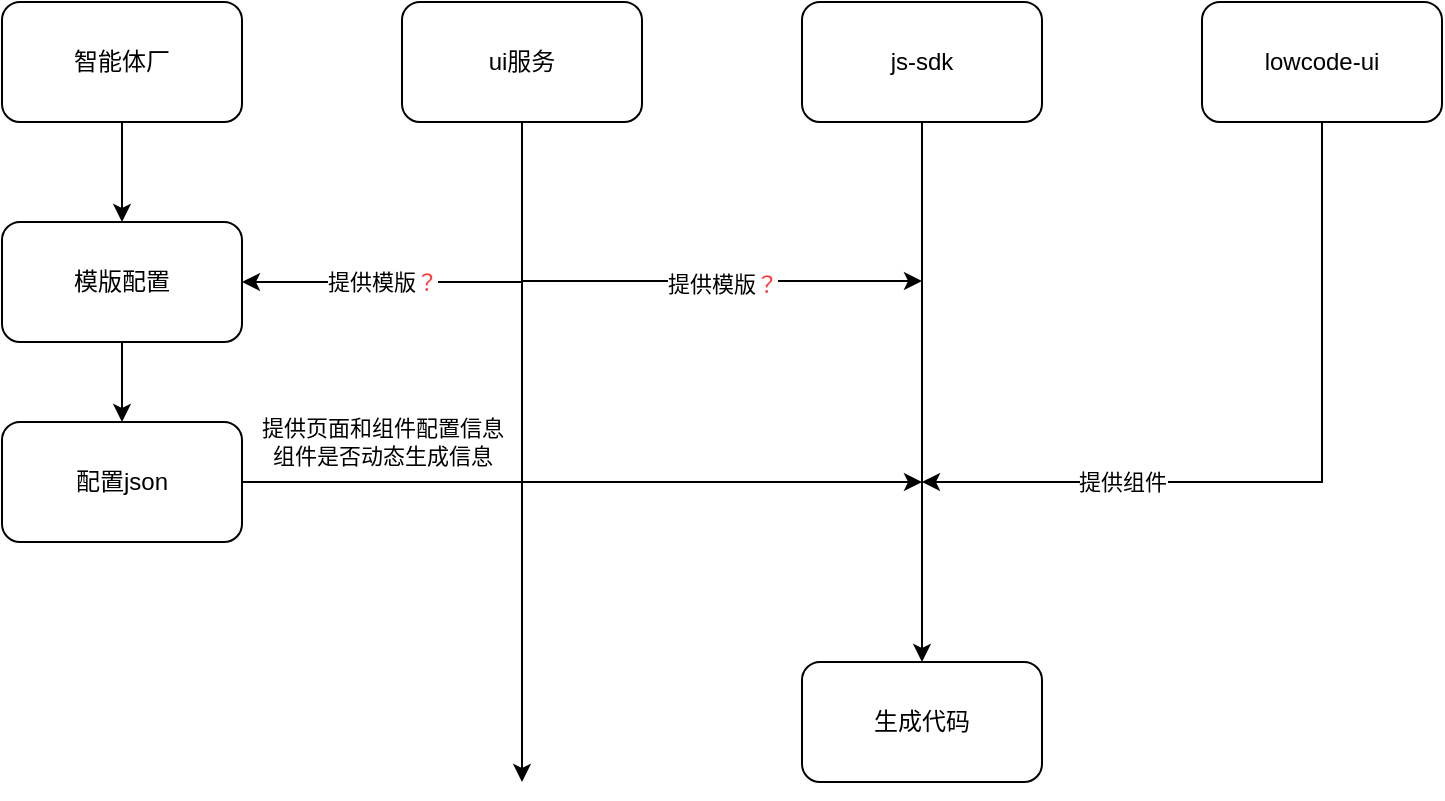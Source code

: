 <mxfile version="20.6.2" type="github">
  <diagram id="6CywUYdzfx6pyuz3keM9" name="第 1 页">
    <mxGraphModel dx="1426" dy="750" grid="1" gridSize="10" guides="1" tooltips="1" connect="1" arrows="1" fold="1" page="1" pageScale="1" pageWidth="827" pageHeight="1169" math="0" shadow="0">
      <root>
        <mxCell id="0" />
        <mxCell id="1" parent="0" />
        <mxCell id="Md3witNqOyMrATEKd-Y4-62" value="" style="edgeStyle=orthogonalEdgeStyle;rounded=0;orthogonalLoop=1;jettySize=auto;html=1;" edge="1" parent="1" source="Md3witNqOyMrATEKd-Y4-60" target="Md3witNqOyMrATEKd-Y4-61">
          <mxGeometry relative="1" as="geometry" />
        </mxCell>
        <mxCell id="Md3witNqOyMrATEKd-Y4-60" value="智能体厂" style="rounded=1;whiteSpace=wrap;html=1;" vertex="1" parent="1">
          <mxGeometry x="40" y="50" width="120" height="60" as="geometry" />
        </mxCell>
        <mxCell id="Md3witNqOyMrATEKd-Y4-74" value="" style="edgeStyle=orthogonalEdgeStyle;rounded=0;orthogonalLoop=1;jettySize=auto;html=1;" edge="1" parent="1" source="Md3witNqOyMrATEKd-Y4-61" target="Md3witNqOyMrATEKd-Y4-73">
          <mxGeometry relative="1" as="geometry" />
        </mxCell>
        <mxCell id="Md3witNqOyMrATEKd-Y4-61" value="模版配置" style="whiteSpace=wrap;html=1;rounded=1;" vertex="1" parent="1">
          <mxGeometry x="40" y="160" width="120" height="60" as="geometry" />
        </mxCell>
        <mxCell id="Md3witNqOyMrATEKd-Y4-76" value="" style="edgeStyle=orthogonalEdgeStyle;rounded=0;orthogonalLoop=1;jettySize=auto;html=1;fontColor=#FF3333;" edge="1" parent="1" source="Md3witNqOyMrATEKd-Y4-63" target="Md3witNqOyMrATEKd-Y4-75">
          <mxGeometry relative="1" as="geometry" />
        </mxCell>
        <mxCell id="Md3witNqOyMrATEKd-Y4-63" value="js-sdk" style="rounded=1;whiteSpace=wrap;html=1;" vertex="1" parent="1">
          <mxGeometry x="440" y="50" width="120" height="60" as="geometry" />
        </mxCell>
        <mxCell id="Md3witNqOyMrATEKd-Y4-87" style="edgeStyle=orthogonalEdgeStyle;rounded=0;orthogonalLoop=1;jettySize=auto;html=1;fontColor=#000000;" edge="1" parent="1" source="Md3witNqOyMrATEKd-Y4-64">
          <mxGeometry relative="1" as="geometry">
            <mxPoint x="300" y="440" as="targetPoint" />
          </mxGeometry>
        </mxCell>
        <mxCell id="Md3witNqOyMrATEKd-Y4-64" value="ui服务" style="rounded=1;whiteSpace=wrap;html=1;" vertex="1" parent="1">
          <mxGeometry x="240" y="50" width="120" height="60" as="geometry" />
        </mxCell>
        <mxCell id="Md3witNqOyMrATEKd-Y4-71" value="" style="endArrow=classic;html=1;rounded=0;entryX=1;entryY=0.5;entryDx=0;entryDy=0;" edge="1" parent="1" target="Md3witNqOyMrATEKd-Y4-61">
          <mxGeometry relative="1" as="geometry">
            <mxPoint x="300" y="190" as="sourcePoint" />
            <mxPoint x="530" y="350" as="targetPoint" />
            <Array as="points">
              <mxPoint x="200" y="190" />
            </Array>
          </mxGeometry>
        </mxCell>
        <mxCell id="Md3witNqOyMrATEKd-Y4-72" value="提供模版&lt;font color=&quot;#ff3333&quot;&gt;？&lt;/font&gt;" style="edgeLabel;resizable=0;html=1;align=center;verticalAlign=middle;" connectable="0" vertex="1" parent="Md3witNqOyMrATEKd-Y4-71">
          <mxGeometry relative="1" as="geometry" />
        </mxCell>
        <mxCell id="Md3witNqOyMrATEKd-Y4-73" value="配置json" style="whiteSpace=wrap;html=1;rounded=1;" vertex="1" parent="1">
          <mxGeometry x="40" y="260" width="120" height="60" as="geometry" />
        </mxCell>
        <mxCell id="Md3witNqOyMrATEKd-Y4-75" value="生成代码" style="whiteSpace=wrap;html=1;rounded=1;" vertex="1" parent="1">
          <mxGeometry x="440" y="380" width="120" height="60" as="geometry" />
        </mxCell>
        <mxCell id="Md3witNqOyMrATEKd-Y4-77" value="" style="endArrow=classic;html=1;rounded=0;fontColor=#FF3333;" edge="1" parent="1">
          <mxGeometry relative="1" as="geometry">
            <mxPoint x="300" y="189.5" as="sourcePoint" />
            <mxPoint x="500" y="189.5" as="targetPoint" />
            <Array as="points">
              <mxPoint x="450" y="189.5" />
            </Array>
          </mxGeometry>
        </mxCell>
        <mxCell id="Md3witNqOyMrATEKd-Y4-78" value="&lt;font color=&quot;#000000&quot;&gt;提供模版&lt;/font&gt;？" style="edgeLabel;resizable=0;html=1;align=center;verticalAlign=middle;fontColor=#FF3333;" connectable="0" vertex="1" parent="Md3witNqOyMrATEKd-Y4-77">
          <mxGeometry relative="1" as="geometry">
            <mxPoint y="1" as="offset" />
          </mxGeometry>
        </mxCell>
        <mxCell id="Md3witNqOyMrATEKd-Y4-81" value="提供页面和组件配置信息&lt;br&gt;组件是否动态生成信息" style="endArrow=classic;html=1;rounded=0;fontColor=#000000;exitX=1;exitY=0.5;exitDx=0;exitDy=0;" edge="1" parent="1" source="Md3witNqOyMrATEKd-Y4-73">
          <mxGeometry x="-0.588" y="20" relative="1" as="geometry">
            <mxPoint x="430" y="350" as="sourcePoint" />
            <mxPoint x="500" y="290" as="targetPoint" />
            <mxPoint as="offset" />
          </mxGeometry>
        </mxCell>
        <mxCell id="Md3witNqOyMrATEKd-Y4-83" value="lowcode-ui" style="rounded=1;whiteSpace=wrap;html=1;fontColor=#000000;" vertex="1" parent="1">
          <mxGeometry x="640" y="50" width="120" height="60" as="geometry" />
        </mxCell>
        <mxCell id="Md3witNqOyMrATEKd-Y4-84" value="" style="endArrow=classic;html=1;rounded=0;fontColor=#000000;exitX=0.5;exitY=1;exitDx=0;exitDy=0;" edge="1" parent="1" source="Md3witNqOyMrATEKd-Y4-83">
          <mxGeometry relative="1" as="geometry">
            <mxPoint x="430" y="340" as="sourcePoint" />
            <mxPoint x="500" y="290" as="targetPoint" />
            <Array as="points">
              <mxPoint x="700" y="240" />
              <mxPoint x="700" y="290" />
            </Array>
          </mxGeometry>
        </mxCell>
        <mxCell id="Md3witNqOyMrATEKd-Y4-85" value="提供组件" style="edgeLabel;resizable=0;html=1;align=center;verticalAlign=middle;fontColor=#000000;" connectable="0" vertex="1" parent="Md3witNqOyMrATEKd-Y4-84">
          <mxGeometry relative="1" as="geometry">
            <mxPoint x="-90" as="offset" />
          </mxGeometry>
        </mxCell>
      </root>
    </mxGraphModel>
  </diagram>
</mxfile>

